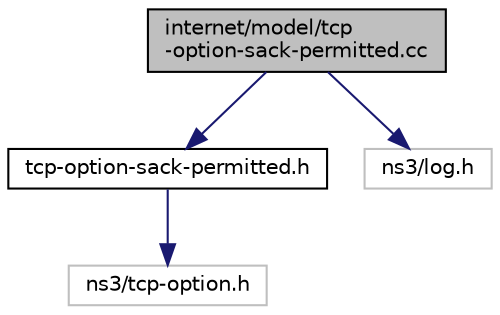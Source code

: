 digraph "internet/model/tcp-option-sack-permitted.cc"
{
  edge [fontname="Helvetica",fontsize="10",labelfontname="Helvetica",labelfontsize="10"];
  node [fontname="Helvetica",fontsize="10",shape=record];
  Node1 [label="internet/model/tcp\l-option-sack-permitted.cc",height=0.2,width=0.4,color="black", fillcolor="grey75", style="filled", fontcolor="black"];
  Node1 -> Node2 [color="midnightblue",fontsize="10",style="solid"];
  Node2 [label="tcp-option-sack-permitted.h",height=0.2,width=0.4,color="black", fillcolor="white", style="filled",URL="$d7/d59/tcp-option-sack-permitted_8h.html"];
  Node2 -> Node3 [color="midnightblue",fontsize="10",style="solid"];
  Node3 [label="ns3/tcp-option.h",height=0.2,width=0.4,color="grey75", fillcolor="white", style="filled"];
  Node1 -> Node4 [color="midnightblue",fontsize="10",style="solid"];
  Node4 [label="ns3/log.h",height=0.2,width=0.4,color="grey75", fillcolor="white", style="filled"];
}
